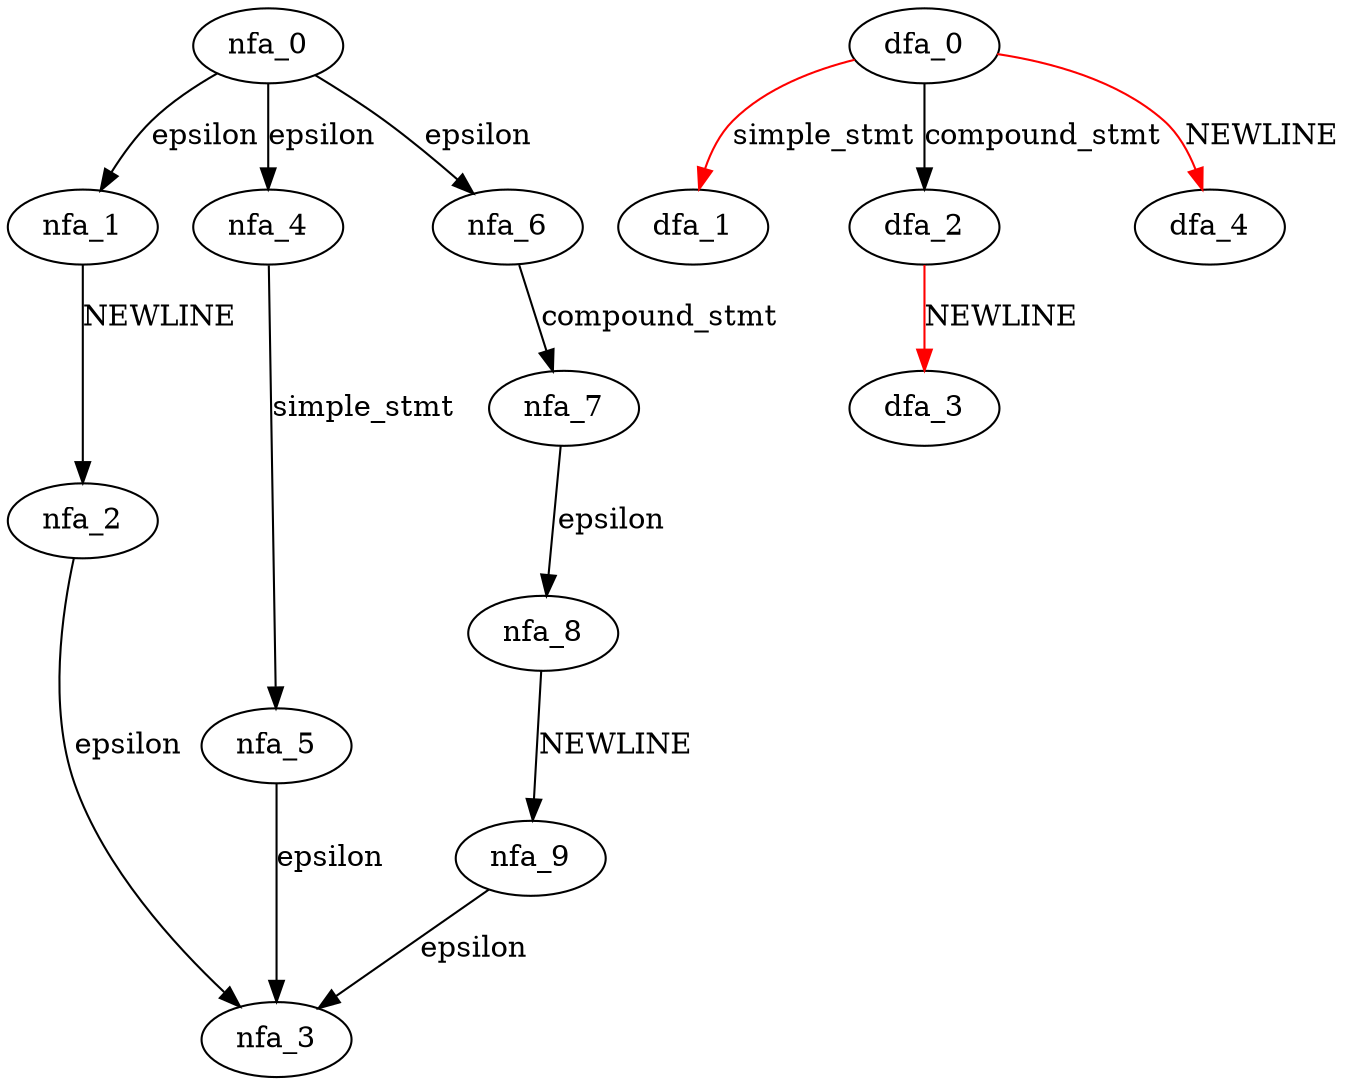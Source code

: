 digraph single_input {
 subgraph single_input_nfa {
  nfa_0->nfa_1[label=epsilon]
  nfa_1->nfa_2[label=NEWLINE]
  nfa_2->nfa_3[label=epsilon]
  nfa_0->nfa_4[label=epsilon]
  nfa_4->nfa_5[label=simple_stmt]
  nfa_5->nfa_3[label=epsilon]
  nfa_0->nfa_6[label=epsilon]
  nfa_6->nfa_7[label=compound_stmt]
  nfa_7->nfa_8[label=epsilon]
  nfa_8->nfa_9[label=NEWLINE]
  nfa_9->nfa_3[label=epsilon]
  }
 subgraph single_input_dfa {
  dfa_0->dfa_1[label=simple_stmt,color=red]
  dfa_0->dfa_2[label=compound_stmt]
  dfa_2->dfa_3[label=NEWLINE,color=red]
  dfa_0->dfa_4[label=NEWLINE,color=red]
  }
}
